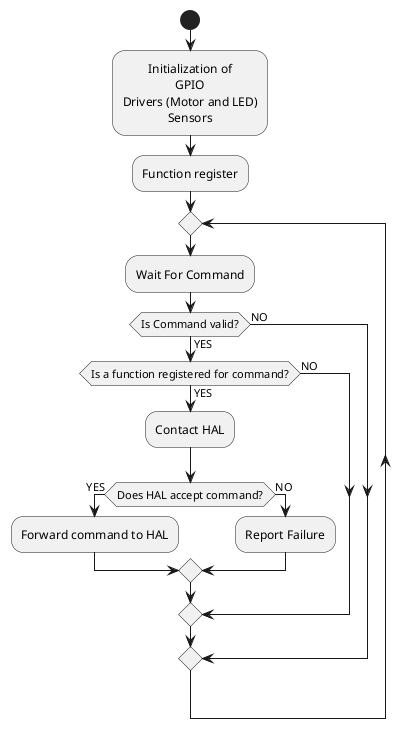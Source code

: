 @startuml
'https://plantuml.com/activity-diagram-beta
skinparam defaultTextAlignment center

start
:Initialization of\nGPIO\nDrivers (Motor and LED)\nSensors;
:Function register;

repeat
	:Wait For Command;
	if (Is Command valid?) then(YES)
		if(Is a function registered for command?) then(YES)
			:Contact HAL;
			if (Does HAL accept command?) then (YES)
				:Forward command to HAL;
			else(NO)
				:Report Failure;
			endif
		else(NO)
		endif
	else(NO)


@enduml
